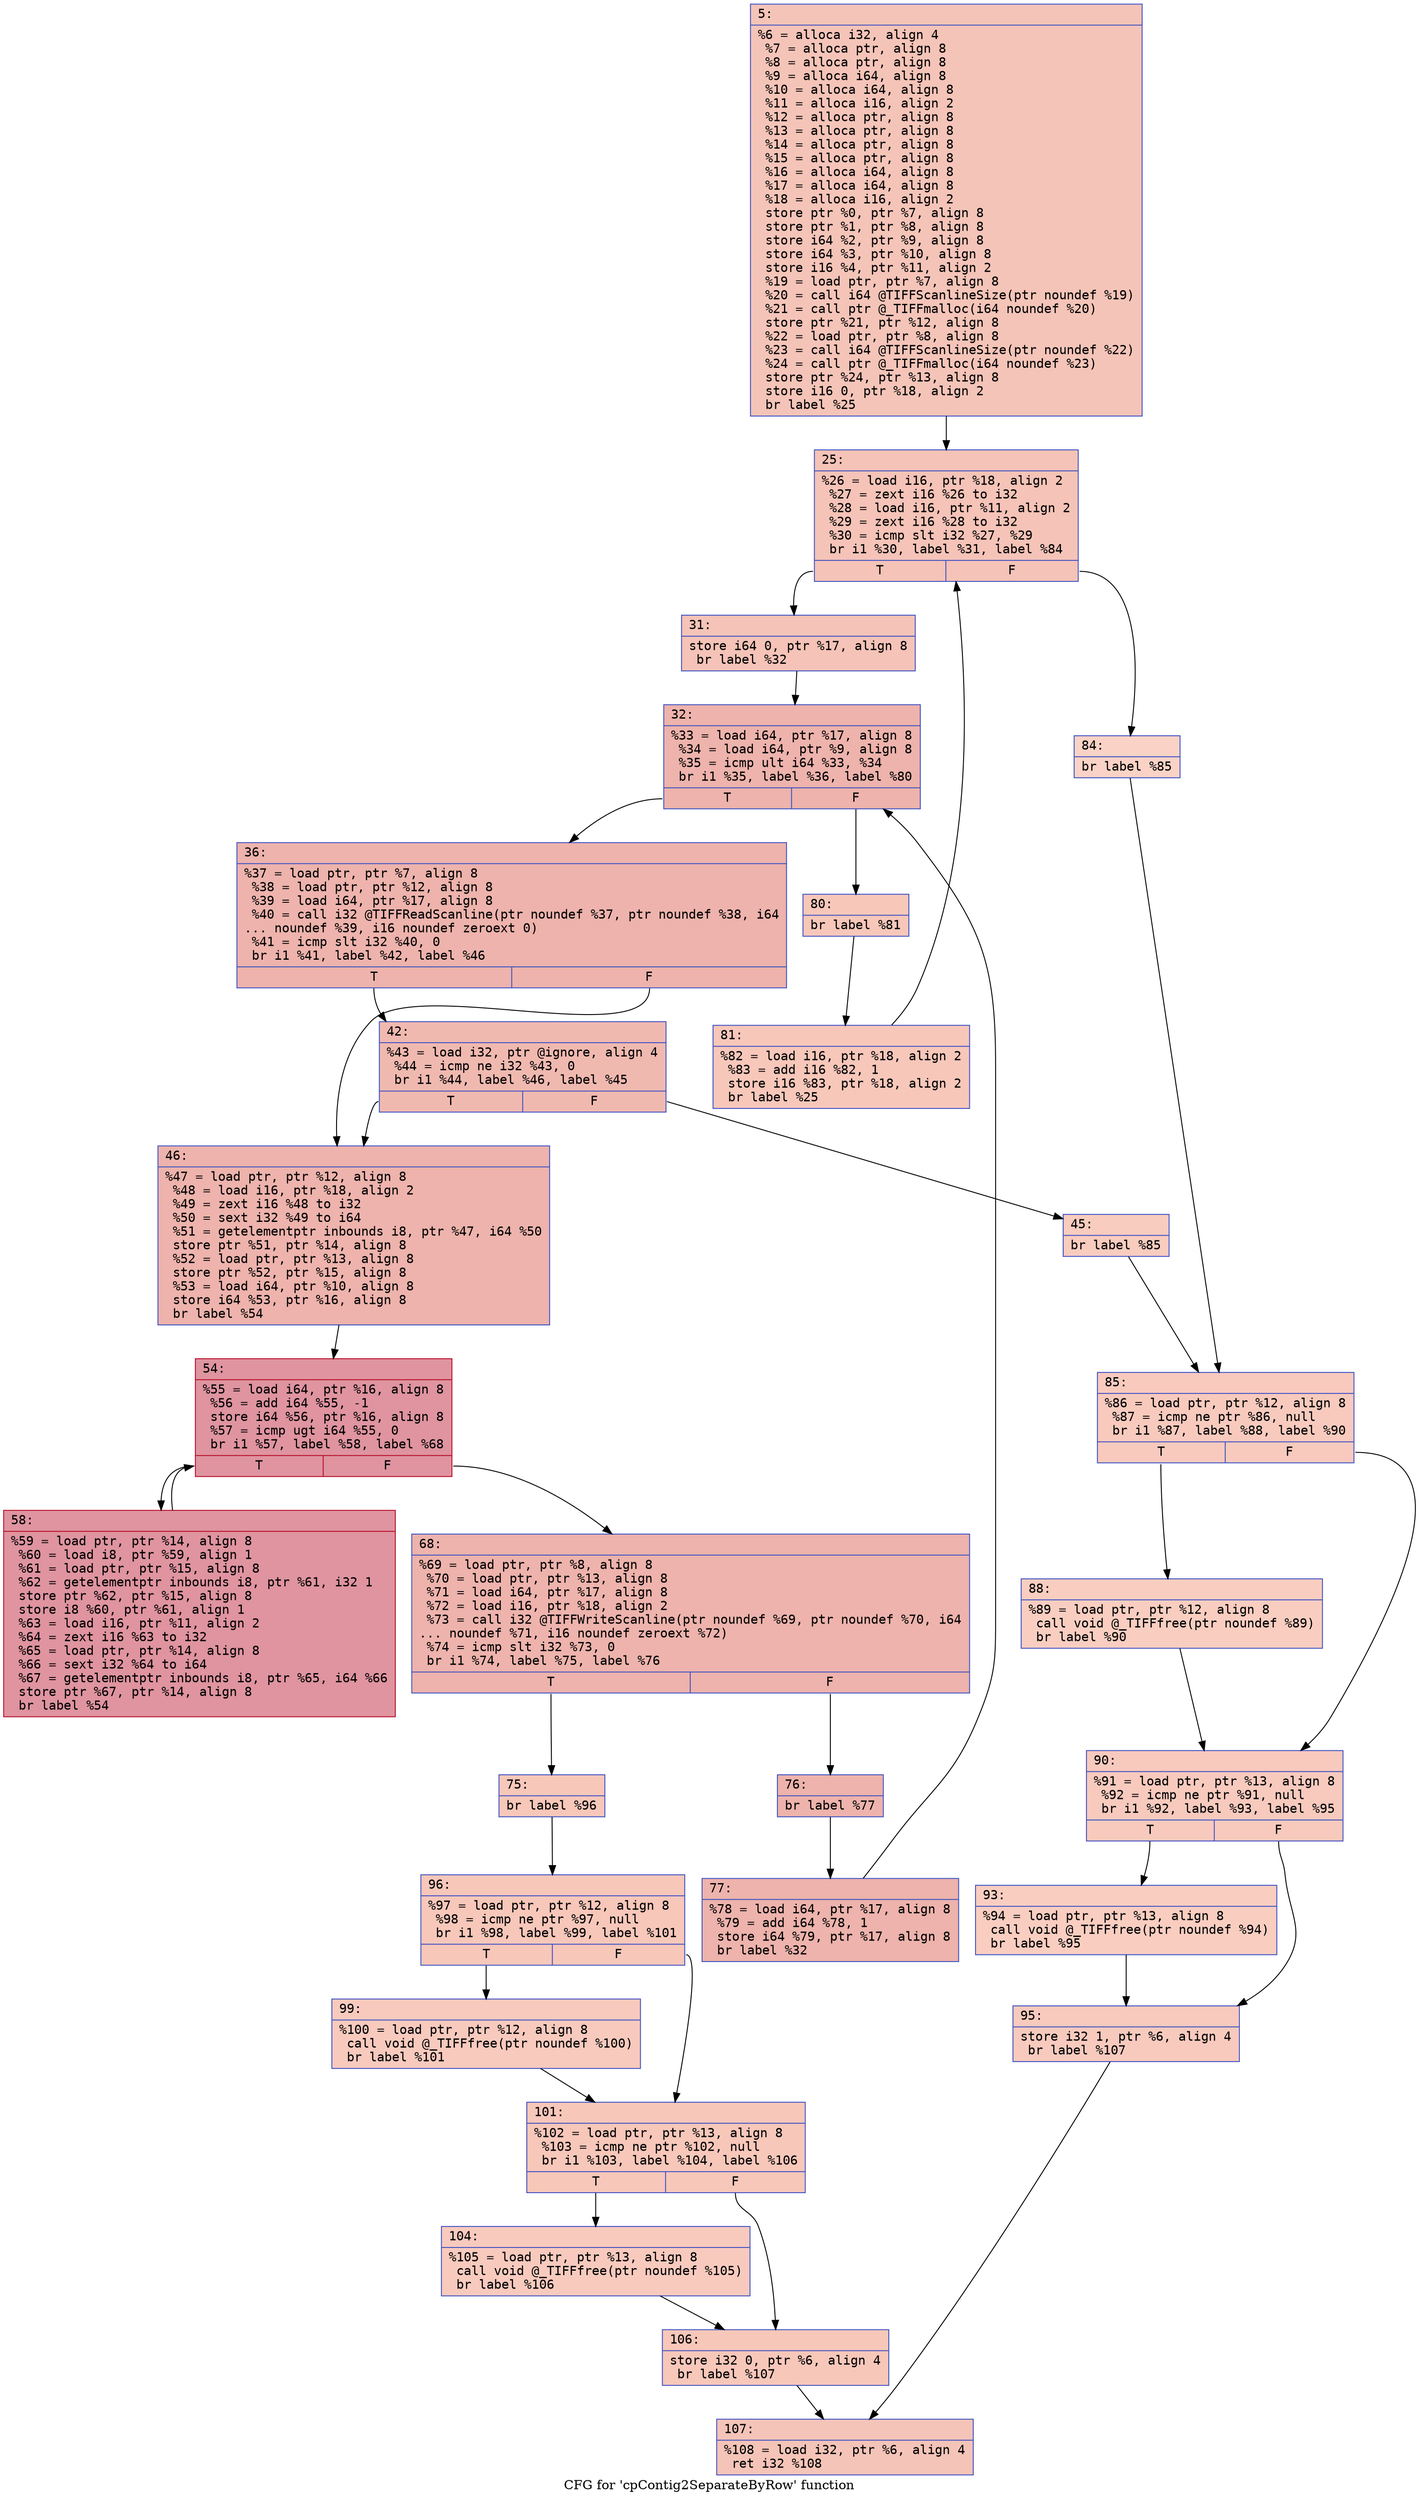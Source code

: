 digraph "CFG for 'cpContig2SeparateByRow' function" {
	label="CFG for 'cpContig2SeparateByRow' function";

	Node0x600001c48c30 [shape=record,color="#3d50c3ff", style=filled, fillcolor="#e97a5f70" fontname="Courier",label="{5:\l|  %6 = alloca i32, align 4\l  %7 = alloca ptr, align 8\l  %8 = alloca ptr, align 8\l  %9 = alloca i64, align 8\l  %10 = alloca i64, align 8\l  %11 = alloca i16, align 2\l  %12 = alloca ptr, align 8\l  %13 = alloca ptr, align 8\l  %14 = alloca ptr, align 8\l  %15 = alloca ptr, align 8\l  %16 = alloca i64, align 8\l  %17 = alloca i64, align 8\l  %18 = alloca i16, align 2\l  store ptr %0, ptr %7, align 8\l  store ptr %1, ptr %8, align 8\l  store i64 %2, ptr %9, align 8\l  store i64 %3, ptr %10, align 8\l  store i16 %4, ptr %11, align 2\l  %19 = load ptr, ptr %7, align 8\l  %20 = call i64 @TIFFScanlineSize(ptr noundef %19)\l  %21 = call ptr @_TIFFmalloc(i64 noundef %20)\l  store ptr %21, ptr %12, align 8\l  %22 = load ptr, ptr %8, align 8\l  %23 = call i64 @TIFFScanlineSize(ptr noundef %22)\l  %24 = call ptr @_TIFFmalloc(i64 noundef %23)\l  store ptr %24, ptr %13, align 8\l  store i16 0, ptr %18, align 2\l  br label %25\l}"];
	Node0x600001c48c30 -> Node0x600001c48c80[tooltip="5 -> 25\nProbability 100.00%" ];
	Node0x600001c48c80 [shape=record,color="#3d50c3ff", style=filled, fillcolor="#e8765c70" fontname="Courier",label="{25:\l|  %26 = load i16, ptr %18, align 2\l  %27 = zext i16 %26 to i32\l  %28 = load i16, ptr %11, align 2\l  %29 = zext i16 %28 to i32\l  %30 = icmp slt i32 %27, %29\l  br i1 %30, label %31, label %84\l|{<s0>T|<s1>F}}"];
	Node0x600001c48c80:s0 -> Node0x600001c48cd0[tooltip="25 -> 31\nProbability 96.88%" ];
	Node0x600001c48c80:s1 -> Node0x600001c49130[tooltip="25 -> 84\nProbability 3.12%" ];
	Node0x600001c48cd0 [shape=record,color="#3d50c3ff", style=filled, fillcolor="#e8765c70" fontname="Courier",label="{31:\l|  store i64 0, ptr %17, align 8\l  br label %32\l}"];
	Node0x600001c48cd0 -> Node0x600001c48d20[tooltip="31 -> 32\nProbability 100.00%" ];
	Node0x600001c48d20 [shape=record,color="#3d50c3ff", style=filled, fillcolor="#d6524470" fontname="Courier",label="{32:\l|  %33 = load i64, ptr %17, align 8\l  %34 = load i64, ptr %9, align 8\l  %35 = icmp ult i64 %33, %34\l  br i1 %35, label %36, label %80\l|{<s0>T|<s1>F}}"];
	Node0x600001c48d20:s0 -> Node0x600001c48d70[tooltip="32 -> 36\nProbability 96.88%" ];
	Node0x600001c48d20:s1 -> Node0x600001c49090[tooltip="32 -> 80\nProbability 3.12%" ];
	Node0x600001c48d70 [shape=record,color="#3d50c3ff", style=filled, fillcolor="#d6524470" fontname="Courier",label="{36:\l|  %37 = load ptr, ptr %7, align 8\l  %38 = load ptr, ptr %12, align 8\l  %39 = load i64, ptr %17, align 8\l  %40 = call i32 @TIFFReadScanline(ptr noundef %37, ptr noundef %38, i64\l... noundef %39, i16 noundef zeroext 0)\l  %41 = icmp slt i32 %40, 0\l  br i1 %41, label %42, label %46\l|{<s0>T|<s1>F}}"];
	Node0x600001c48d70:s0 -> Node0x600001c48dc0[tooltip="36 -> 42\nProbability 37.50%" ];
	Node0x600001c48d70:s1 -> Node0x600001c48e60[tooltip="36 -> 46\nProbability 62.50%" ];
	Node0x600001c48dc0 [shape=record,color="#3d50c3ff", style=filled, fillcolor="#de614d70" fontname="Courier",label="{42:\l|  %43 = load i32, ptr @ignore, align 4\l  %44 = icmp ne i32 %43, 0\l  br i1 %44, label %46, label %45\l|{<s0>T|<s1>F}}"];
	Node0x600001c48dc0:s0 -> Node0x600001c48e60[tooltip="42 -> 46\nProbability 96.88%" ];
	Node0x600001c48dc0:s1 -> Node0x600001c48e10[tooltip="42 -> 45\nProbability 3.12%" ];
	Node0x600001c48e10 [shape=record,color="#3d50c3ff", style=filled, fillcolor="#f08b6e70" fontname="Courier",label="{45:\l|  br label %85\l}"];
	Node0x600001c48e10 -> Node0x600001c49180[tooltip="45 -> 85\nProbability 100.00%" ];
	Node0x600001c48e60 [shape=record,color="#3d50c3ff", style=filled, fillcolor="#d6524470" fontname="Courier",label="{46:\l|  %47 = load ptr, ptr %12, align 8\l  %48 = load i16, ptr %18, align 2\l  %49 = zext i16 %48 to i32\l  %50 = sext i32 %49 to i64\l  %51 = getelementptr inbounds i8, ptr %47, i64 %50\l  store ptr %51, ptr %14, align 8\l  %52 = load ptr, ptr %13, align 8\l  store ptr %52, ptr %15, align 8\l  %53 = load i64, ptr %10, align 8\l  store i64 %53, ptr %16, align 8\l  br label %54\l}"];
	Node0x600001c48e60 -> Node0x600001c48eb0[tooltip="46 -> 54\nProbability 100.00%" ];
	Node0x600001c48eb0 [shape=record,color="#b70d28ff", style=filled, fillcolor="#b70d2870" fontname="Courier",label="{54:\l|  %55 = load i64, ptr %16, align 8\l  %56 = add i64 %55, -1\l  store i64 %56, ptr %16, align 8\l  %57 = icmp ugt i64 %55, 0\l  br i1 %57, label %58, label %68\l|{<s0>T|<s1>F}}"];
	Node0x600001c48eb0:s0 -> Node0x600001c48f00[tooltip="54 -> 58\nProbability 96.88%" ];
	Node0x600001c48eb0:s1 -> Node0x600001c48f50[tooltip="54 -> 68\nProbability 3.12%" ];
	Node0x600001c48f00 [shape=record,color="#b70d28ff", style=filled, fillcolor="#b70d2870" fontname="Courier",label="{58:\l|  %59 = load ptr, ptr %14, align 8\l  %60 = load i8, ptr %59, align 1\l  %61 = load ptr, ptr %15, align 8\l  %62 = getelementptr inbounds i8, ptr %61, i32 1\l  store ptr %62, ptr %15, align 8\l  store i8 %60, ptr %61, align 1\l  %63 = load i16, ptr %11, align 2\l  %64 = zext i16 %63 to i32\l  %65 = load ptr, ptr %14, align 8\l  %66 = sext i32 %64 to i64\l  %67 = getelementptr inbounds i8, ptr %65, i64 %66\l  store ptr %67, ptr %14, align 8\l  br label %54\l}"];
	Node0x600001c48f00 -> Node0x600001c48eb0[tooltip="58 -> 54\nProbability 100.00%" ];
	Node0x600001c48f50 [shape=record,color="#3d50c3ff", style=filled, fillcolor="#d6524470" fontname="Courier",label="{68:\l|  %69 = load ptr, ptr %8, align 8\l  %70 = load ptr, ptr %13, align 8\l  %71 = load i64, ptr %17, align 8\l  %72 = load i16, ptr %18, align 2\l  %73 = call i32 @TIFFWriteScanline(ptr noundef %69, ptr noundef %70, i64\l... noundef %71, i16 noundef zeroext %72)\l  %74 = icmp slt i32 %73, 0\l  br i1 %74, label %75, label %76\l|{<s0>T|<s1>F}}"];
	Node0x600001c48f50:s0 -> Node0x600001c48fa0[tooltip="68 -> 75\nProbability 3.12%" ];
	Node0x600001c48f50:s1 -> Node0x600001c48ff0[tooltip="68 -> 76\nProbability 96.88%" ];
	Node0x600001c48fa0 [shape=record,color="#3d50c3ff", style=filled, fillcolor="#ec7f6370" fontname="Courier",label="{75:\l|  br label %96\l}"];
	Node0x600001c48fa0 -> Node0x600001c49310[tooltip="75 -> 96\nProbability 100.00%" ];
	Node0x600001c48ff0 [shape=record,color="#3d50c3ff", style=filled, fillcolor="#d6524470" fontname="Courier",label="{76:\l|  br label %77\l}"];
	Node0x600001c48ff0 -> Node0x600001c49040[tooltip="76 -> 77\nProbability 100.00%" ];
	Node0x600001c49040 [shape=record,color="#3d50c3ff", style=filled, fillcolor="#d6524470" fontname="Courier",label="{77:\l|  %78 = load i64, ptr %17, align 8\l  %79 = add i64 %78, 1\l  store i64 %79, ptr %17, align 8\l  br label %32\l}"];
	Node0x600001c49040 -> Node0x600001c48d20[tooltip="77 -> 32\nProbability 100.00%" ];
	Node0x600001c49090 [shape=record,color="#3d50c3ff", style=filled, fillcolor="#ec7f6370" fontname="Courier",label="{80:\l|  br label %81\l}"];
	Node0x600001c49090 -> Node0x600001c490e0[tooltip="80 -> 81\nProbability 100.00%" ];
	Node0x600001c490e0 [shape=record,color="#3d50c3ff", style=filled, fillcolor="#ec7f6370" fontname="Courier",label="{81:\l|  %82 = load i16, ptr %18, align 2\l  %83 = add i16 %82, 1\l  store i16 %83, ptr %18, align 2\l  br label %25\l}"];
	Node0x600001c490e0 -> Node0x600001c48c80[tooltip="81 -> 25\nProbability 100.00%" ];
	Node0x600001c49130 [shape=record,color="#3d50c3ff", style=filled, fillcolor="#f59c7d70" fontname="Courier",label="{84:\l|  br label %85\l}"];
	Node0x600001c49130 -> Node0x600001c49180[tooltip="84 -> 85\nProbability 100.00%" ];
	Node0x600001c49180 [shape=record,color="#3d50c3ff", style=filled, fillcolor="#ef886b70" fontname="Courier",label="{85:\l|  %86 = load ptr, ptr %12, align 8\l  %87 = icmp ne ptr %86, null\l  br i1 %87, label %88, label %90\l|{<s0>T|<s1>F}}"];
	Node0x600001c49180:s0 -> Node0x600001c491d0[tooltip="85 -> 88\nProbability 62.50%" ];
	Node0x600001c49180:s1 -> Node0x600001c49220[tooltip="85 -> 90\nProbability 37.50%" ];
	Node0x600001c491d0 [shape=record,color="#3d50c3ff", style=filled, fillcolor="#f2907270" fontname="Courier",label="{88:\l|  %89 = load ptr, ptr %12, align 8\l  call void @_TIFFfree(ptr noundef %89)\l  br label %90\l}"];
	Node0x600001c491d0 -> Node0x600001c49220[tooltip="88 -> 90\nProbability 100.00%" ];
	Node0x600001c49220 [shape=record,color="#3d50c3ff", style=filled, fillcolor="#ef886b70" fontname="Courier",label="{90:\l|  %91 = load ptr, ptr %13, align 8\l  %92 = icmp ne ptr %91, null\l  br i1 %92, label %93, label %95\l|{<s0>T|<s1>F}}"];
	Node0x600001c49220:s0 -> Node0x600001c49270[tooltip="90 -> 93\nProbability 62.50%" ];
	Node0x600001c49220:s1 -> Node0x600001c492c0[tooltip="90 -> 95\nProbability 37.50%" ];
	Node0x600001c49270 [shape=record,color="#3d50c3ff", style=filled, fillcolor="#f2907270" fontname="Courier",label="{93:\l|  %94 = load ptr, ptr %13, align 8\l  call void @_TIFFfree(ptr noundef %94)\l  br label %95\l}"];
	Node0x600001c49270 -> Node0x600001c492c0[tooltip="93 -> 95\nProbability 100.00%" ];
	Node0x600001c492c0 [shape=record,color="#3d50c3ff", style=filled, fillcolor="#ef886b70" fontname="Courier",label="{95:\l|  store i32 1, ptr %6, align 4\l  br label %107\l}"];
	Node0x600001c492c0 -> Node0x600001c494a0[tooltip="95 -> 107\nProbability 100.00%" ];
	Node0x600001c49310 [shape=record,color="#3d50c3ff", style=filled, fillcolor="#ec7f6370" fontname="Courier",label="{96:\l|  %97 = load ptr, ptr %12, align 8\l  %98 = icmp ne ptr %97, null\l  br i1 %98, label %99, label %101\l|{<s0>T|<s1>F}}"];
	Node0x600001c49310:s0 -> Node0x600001c49360[tooltip="96 -> 99\nProbability 62.50%" ];
	Node0x600001c49310:s1 -> Node0x600001c493b0[tooltip="96 -> 101\nProbability 37.50%" ];
	Node0x600001c49360 [shape=record,color="#3d50c3ff", style=filled, fillcolor="#ef886b70" fontname="Courier",label="{99:\l|  %100 = load ptr, ptr %12, align 8\l  call void @_TIFFfree(ptr noundef %100)\l  br label %101\l}"];
	Node0x600001c49360 -> Node0x600001c493b0[tooltip="99 -> 101\nProbability 100.00%" ];
	Node0x600001c493b0 [shape=record,color="#3d50c3ff", style=filled, fillcolor="#ec7f6370" fontname="Courier",label="{101:\l|  %102 = load ptr, ptr %13, align 8\l  %103 = icmp ne ptr %102, null\l  br i1 %103, label %104, label %106\l|{<s0>T|<s1>F}}"];
	Node0x600001c493b0:s0 -> Node0x600001c49400[tooltip="101 -> 104\nProbability 62.50%" ];
	Node0x600001c493b0:s1 -> Node0x600001c49450[tooltip="101 -> 106\nProbability 37.50%" ];
	Node0x600001c49400 [shape=record,color="#3d50c3ff", style=filled, fillcolor="#ef886b70" fontname="Courier",label="{104:\l|  %105 = load ptr, ptr %13, align 8\l  call void @_TIFFfree(ptr noundef %105)\l  br label %106\l}"];
	Node0x600001c49400 -> Node0x600001c49450[tooltip="104 -> 106\nProbability 100.00%" ];
	Node0x600001c49450 [shape=record,color="#3d50c3ff", style=filled, fillcolor="#ec7f6370" fontname="Courier",label="{106:\l|  store i32 0, ptr %6, align 4\l  br label %107\l}"];
	Node0x600001c49450 -> Node0x600001c494a0[tooltip="106 -> 107\nProbability 100.00%" ];
	Node0x600001c494a0 [shape=record,color="#3d50c3ff", style=filled, fillcolor="#e97a5f70" fontname="Courier",label="{107:\l|  %108 = load i32, ptr %6, align 4\l  ret i32 %108\l}"];
}
